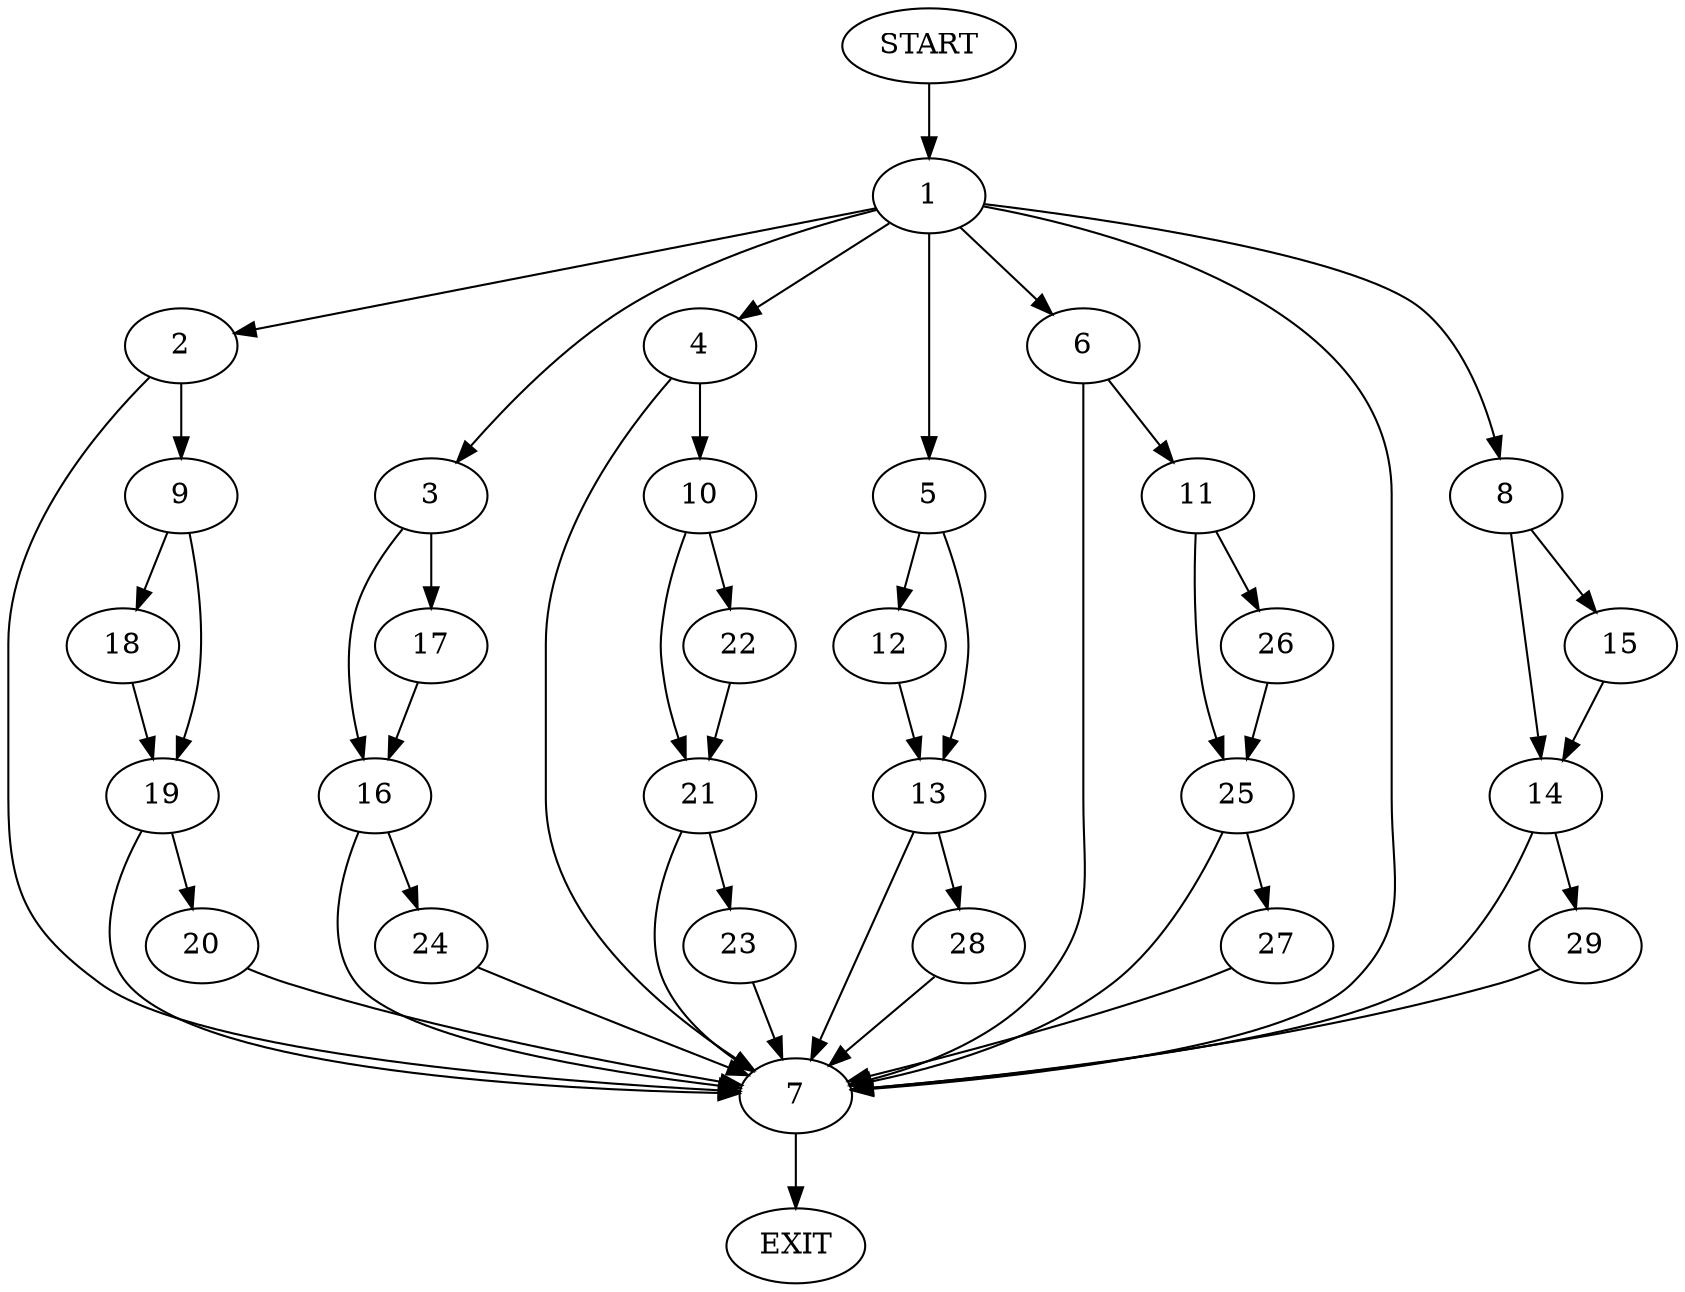 digraph {
0 [label="START"]
30 [label="EXIT"]
0 -> 1
1 -> 2
1 -> 3
1 -> 4
1 -> 5
1 -> 6
1 -> 7
1 -> 8
2 -> 9
2 -> 7
7 -> 30
4 -> 10
4 -> 7
6 -> 11
6 -> 7
5 -> 12
5 -> 13
8 -> 14
8 -> 15
3 -> 16
3 -> 17
9 -> 18
9 -> 19
18 -> 19
19 -> 7
19 -> 20
20 -> 7
10 -> 21
10 -> 22
22 -> 21
21 -> 7
21 -> 23
23 -> 7
17 -> 16
16 -> 24
16 -> 7
24 -> 7
11 -> 25
11 -> 26
26 -> 25
25 -> 7
25 -> 27
27 -> 7
12 -> 13
13 -> 7
13 -> 28
28 -> 7
14 -> 7
14 -> 29
15 -> 14
29 -> 7
}

